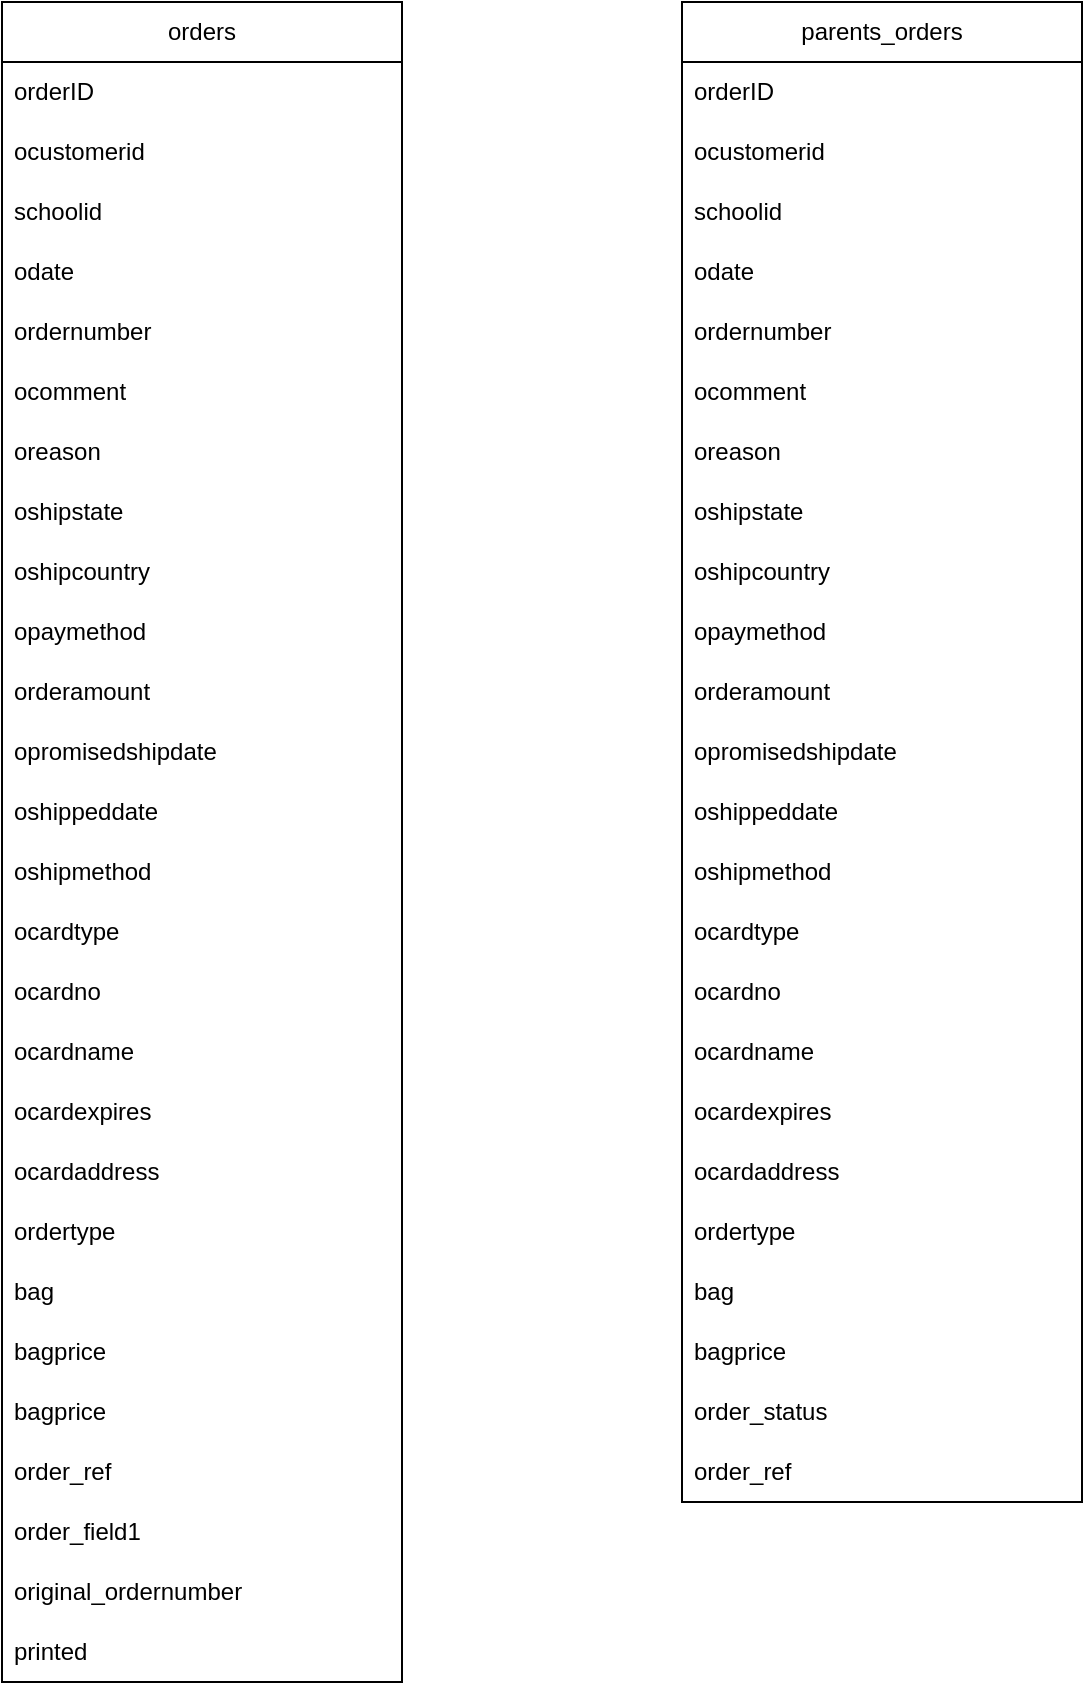 <mxfile version="24.7.7">
  <diagram id="C5RBs43oDa-KdzZeNtuy" name="Page-1">
    <mxGraphModel dx="912" dy="496" grid="1" gridSize="10" guides="1" tooltips="1" connect="1" arrows="1" fold="1" page="1" pageScale="1" pageWidth="827" pageHeight="1169" math="0" shadow="0">
      <root>
        <mxCell id="WIyWlLk6GJQsqaUBKTNV-0" />
        <mxCell id="WIyWlLk6GJQsqaUBKTNV-1" parent="WIyWlLk6GJQsqaUBKTNV-0" />
        <mxCell id="4tl9b7gG55WDIpNZKGJw-3" value="orders" style="swimlane;fontStyle=0;childLayout=stackLayout;horizontal=1;startSize=30;horizontalStack=0;resizeParent=1;resizeParentMax=0;resizeLast=0;collapsible=1;marginBottom=0;whiteSpace=wrap;html=1;" vertex="1" parent="WIyWlLk6GJQsqaUBKTNV-1">
          <mxGeometry x="10" y="40" width="200" height="840" as="geometry" />
        </mxCell>
        <mxCell id="4tl9b7gG55WDIpNZKGJw-4" value="orderID" style="text;strokeColor=none;fillColor=none;align=left;verticalAlign=middle;spacingLeft=4;spacingRight=4;overflow=hidden;points=[[0,0.5],[1,0.5]];portConstraint=eastwest;rotatable=0;whiteSpace=wrap;html=1;" vertex="1" parent="4tl9b7gG55WDIpNZKGJw-3">
          <mxGeometry y="30" width="200" height="30" as="geometry" />
        </mxCell>
        <mxCell id="4tl9b7gG55WDIpNZKGJw-5" value="ocustomerid" style="text;strokeColor=none;fillColor=none;align=left;verticalAlign=middle;spacingLeft=4;spacingRight=4;overflow=hidden;points=[[0,0.5],[1,0.5]];portConstraint=eastwest;rotatable=0;whiteSpace=wrap;html=1;" vertex="1" parent="4tl9b7gG55WDIpNZKGJw-3">
          <mxGeometry y="60" width="200" height="30" as="geometry" />
        </mxCell>
        <mxCell id="4tl9b7gG55WDIpNZKGJw-6" value="schoolid" style="text;strokeColor=none;fillColor=none;align=left;verticalAlign=middle;spacingLeft=4;spacingRight=4;overflow=hidden;points=[[0,0.5],[1,0.5]];portConstraint=eastwest;rotatable=0;whiteSpace=wrap;html=1;" vertex="1" parent="4tl9b7gG55WDIpNZKGJw-3">
          <mxGeometry y="90" width="200" height="30" as="geometry" />
        </mxCell>
        <mxCell id="4tl9b7gG55WDIpNZKGJw-7" value="odate" style="text;strokeColor=none;fillColor=none;align=left;verticalAlign=middle;spacingLeft=4;spacingRight=4;overflow=hidden;points=[[0,0.5],[1,0.5]];portConstraint=eastwest;rotatable=0;whiteSpace=wrap;html=1;" vertex="1" parent="4tl9b7gG55WDIpNZKGJw-3">
          <mxGeometry y="120" width="200" height="30" as="geometry" />
        </mxCell>
        <mxCell id="4tl9b7gG55WDIpNZKGJw-8" value="ordernumber" style="text;strokeColor=none;fillColor=none;align=left;verticalAlign=middle;spacingLeft=4;spacingRight=4;overflow=hidden;points=[[0,0.5],[1,0.5]];portConstraint=eastwest;rotatable=0;whiteSpace=wrap;html=1;" vertex="1" parent="4tl9b7gG55WDIpNZKGJw-3">
          <mxGeometry y="150" width="200" height="30" as="geometry" />
        </mxCell>
        <mxCell id="4tl9b7gG55WDIpNZKGJw-9" value="ocomment" style="text;strokeColor=none;fillColor=none;align=left;verticalAlign=middle;spacingLeft=4;spacingRight=4;overflow=hidden;points=[[0,0.5],[1,0.5]];portConstraint=eastwest;rotatable=0;whiteSpace=wrap;html=1;" vertex="1" parent="4tl9b7gG55WDIpNZKGJw-3">
          <mxGeometry y="180" width="200" height="30" as="geometry" />
        </mxCell>
        <mxCell id="4tl9b7gG55WDIpNZKGJw-10" value="oreason" style="text;strokeColor=none;fillColor=none;align=left;verticalAlign=middle;spacingLeft=4;spacingRight=4;overflow=hidden;points=[[0,0.5],[1,0.5]];portConstraint=eastwest;rotatable=0;whiteSpace=wrap;html=1;" vertex="1" parent="4tl9b7gG55WDIpNZKGJw-3">
          <mxGeometry y="210" width="200" height="30" as="geometry" />
        </mxCell>
        <mxCell id="4tl9b7gG55WDIpNZKGJw-11" value="oshipstate" style="text;strokeColor=none;fillColor=none;align=left;verticalAlign=middle;spacingLeft=4;spacingRight=4;overflow=hidden;points=[[0,0.5],[1,0.5]];portConstraint=eastwest;rotatable=0;whiteSpace=wrap;html=1;" vertex="1" parent="4tl9b7gG55WDIpNZKGJw-3">
          <mxGeometry y="240" width="200" height="30" as="geometry" />
        </mxCell>
        <mxCell id="4tl9b7gG55WDIpNZKGJw-12" value="oshipcountry" style="text;strokeColor=none;fillColor=none;align=left;verticalAlign=middle;spacingLeft=4;spacingRight=4;overflow=hidden;points=[[0,0.5],[1,0.5]];portConstraint=eastwest;rotatable=0;whiteSpace=wrap;html=1;" vertex="1" parent="4tl9b7gG55WDIpNZKGJw-3">
          <mxGeometry y="270" width="200" height="30" as="geometry" />
        </mxCell>
        <mxCell id="4tl9b7gG55WDIpNZKGJw-13" value="opaymethod" style="text;strokeColor=none;fillColor=none;align=left;verticalAlign=middle;spacingLeft=4;spacingRight=4;overflow=hidden;points=[[0,0.5],[1,0.5]];portConstraint=eastwest;rotatable=0;whiteSpace=wrap;html=1;" vertex="1" parent="4tl9b7gG55WDIpNZKGJw-3">
          <mxGeometry y="300" width="200" height="30" as="geometry" />
        </mxCell>
        <mxCell id="4tl9b7gG55WDIpNZKGJw-25" value="orderamount" style="text;strokeColor=none;fillColor=none;align=left;verticalAlign=middle;spacingLeft=4;spacingRight=4;overflow=hidden;points=[[0,0.5],[1,0.5]];portConstraint=eastwest;rotatable=0;whiteSpace=wrap;html=1;" vertex="1" parent="4tl9b7gG55WDIpNZKGJw-3">
          <mxGeometry y="330" width="200" height="30" as="geometry" />
        </mxCell>
        <mxCell id="4tl9b7gG55WDIpNZKGJw-26" value="opromisedshipdate" style="text;strokeColor=none;fillColor=none;align=left;verticalAlign=middle;spacingLeft=4;spacingRight=4;overflow=hidden;points=[[0,0.5],[1,0.5]];portConstraint=eastwest;rotatable=0;whiteSpace=wrap;html=1;" vertex="1" parent="4tl9b7gG55WDIpNZKGJw-3">
          <mxGeometry y="360" width="200" height="30" as="geometry" />
        </mxCell>
        <mxCell id="4tl9b7gG55WDIpNZKGJw-27" value="oshippeddate" style="text;strokeColor=none;fillColor=none;align=left;verticalAlign=middle;spacingLeft=4;spacingRight=4;overflow=hidden;points=[[0,0.5],[1,0.5]];portConstraint=eastwest;rotatable=0;whiteSpace=wrap;html=1;" vertex="1" parent="4tl9b7gG55WDIpNZKGJw-3">
          <mxGeometry y="390" width="200" height="30" as="geometry" />
        </mxCell>
        <mxCell id="4tl9b7gG55WDIpNZKGJw-70" value="oshipmethod" style="text;strokeColor=none;fillColor=none;align=left;verticalAlign=middle;spacingLeft=4;spacingRight=4;overflow=hidden;points=[[0,0.5],[1,0.5]];portConstraint=eastwest;rotatable=0;whiteSpace=wrap;html=1;" vertex="1" parent="4tl9b7gG55WDIpNZKGJw-3">
          <mxGeometry y="420" width="200" height="30" as="geometry" />
        </mxCell>
        <mxCell id="4tl9b7gG55WDIpNZKGJw-28" value="ocardtype" style="text;strokeColor=none;fillColor=none;align=left;verticalAlign=middle;spacingLeft=4;spacingRight=4;overflow=hidden;points=[[0,0.5],[1,0.5]];portConstraint=eastwest;rotatable=0;whiteSpace=wrap;html=1;" vertex="1" parent="4tl9b7gG55WDIpNZKGJw-3">
          <mxGeometry y="450" width="200" height="30" as="geometry" />
        </mxCell>
        <mxCell id="4tl9b7gG55WDIpNZKGJw-29" value="ocardno" style="text;strokeColor=none;fillColor=none;align=left;verticalAlign=middle;spacingLeft=4;spacingRight=4;overflow=hidden;points=[[0,0.5],[1,0.5]];portConstraint=eastwest;rotatable=0;whiteSpace=wrap;html=1;" vertex="1" parent="4tl9b7gG55WDIpNZKGJw-3">
          <mxGeometry y="480" width="200" height="30" as="geometry" />
        </mxCell>
        <mxCell id="4tl9b7gG55WDIpNZKGJw-30" value="ocardname" style="text;strokeColor=none;fillColor=none;align=left;verticalAlign=middle;spacingLeft=4;spacingRight=4;overflow=hidden;points=[[0,0.5],[1,0.5]];portConstraint=eastwest;rotatable=0;whiteSpace=wrap;html=1;" vertex="1" parent="4tl9b7gG55WDIpNZKGJw-3">
          <mxGeometry y="510" width="200" height="30" as="geometry" />
        </mxCell>
        <mxCell id="4tl9b7gG55WDIpNZKGJw-31" value="ocardexpires" style="text;strokeColor=none;fillColor=none;align=left;verticalAlign=middle;spacingLeft=4;spacingRight=4;overflow=hidden;points=[[0,0.5],[1,0.5]];portConstraint=eastwest;rotatable=0;whiteSpace=wrap;html=1;" vertex="1" parent="4tl9b7gG55WDIpNZKGJw-3">
          <mxGeometry y="540" width="200" height="30" as="geometry" />
        </mxCell>
        <mxCell id="4tl9b7gG55WDIpNZKGJw-32" value="ocardaddress" style="text;strokeColor=none;fillColor=none;align=left;verticalAlign=middle;spacingLeft=4;spacingRight=4;overflow=hidden;points=[[0,0.5],[1,0.5]];portConstraint=eastwest;rotatable=0;whiteSpace=wrap;html=1;" vertex="1" parent="4tl9b7gG55WDIpNZKGJw-3">
          <mxGeometry y="570" width="200" height="30" as="geometry" />
        </mxCell>
        <mxCell id="4tl9b7gG55WDIpNZKGJw-33" value="ordertype" style="text;strokeColor=none;fillColor=none;align=left;verticalAlign=middle;spacingLeft=4;spacingRight=4;overflow=hidden;points=[[0,0.5],[1,0.5]];portConstraint=eastwest;rotatable=0;whiteSpace=wrap;html=1;" vertex="1" parent="4tl9b7gG55WDIpNZKGJw-3">
          <mxGeometry y="600" width="200" height="30" as="geometry" />
        </mxCell>
        <mxCell id="4tl9b7gG55WDIpNZKGJw-34" value="bag" style="text;strokeColor=none;fillColor=none;align=left;verticalAlign=middle;spacingLeft=4;spacingRight=4;overflow=hidden;points=[[0,0.5],[1,0.5]];portConstraint=eastwest;rotatable=0;whiteSpace=wrap;html=1;" vertex="1" parent="4tl9b7gG55WDIpNZKGJw-3">
          <mxGeometry y="630" width="200" height="30" as="geometry" />
        </mxCell>
        <mxCell id="4tl9b7gG55WDIpNZKGJw-35" value="bagprice" style="text;strokeColor=none;fillColor=none;align=left;verticalAlign=middle;spacingLeft=4;spacingRight=4;overflow=hidden;points=[[0,0.5],[1,0.5]];portConstraint=eastwest;rotatable=0;whiteSpace=wrap;html=1;" vertex="1" parent="4tl9b7gG55WDIpNZKGJw-3">
          <mxGeometry y="660" width="200" height="30" as="geometry" />
        </mxCell>
        <mxCell id="4tl9b7gG55WDIpNZKGJw-36" value="bagprice" style="text;strokeColor=none;fillColor=none;align=left;verticalAlign=middle;spacingLeft=4;spacingRight=4;overflow=hidden;points=[[0,0.5],[1,0.5]];portConstraint=eastwest;rotatable=0;whiteSpace=wrap;html=1;" vertex="1" parent="4tl9b7gG55WDIpNZKGJw-3">
          <mxGeometry y="690" width="200" height="30" as="geometry" />
        </mxCell>
        <mxCell id="4tl9b7gG55WDIpNZKGJw-37" value="order_ref" style="text;strokeColor=none;fillColor=none;align=left;verticalAlign=middle;spacingLeft=4;spacingRight=4;overflow=hidden;points=[[0,0.5],[1,0.5]];portConstraint=eastwest;rotatable=0;whiteSpace=wrap;html=1;" vertex="1" parent="4tl9b7gG55WDIpNZKGJw-3">
          <mxGeometry y="720" width="200" height="30" as="geometry" />
        </mxCell>
        <mxCell id="4tl9b7gG55WDIpNZKGJw-38" value="order_field1" style="text;strokeColor=none;fillColor=none;align=left;verticalAlign=middle;spacingLeft=4;spacingRight=4;overflow=hidden;points=[[0,0.5],[1,0.5]];portConstraint=eastwest;rotatable=0;whiteSpace=wrap;html=1;" vertex="1" parent="4tl9b7gG55WDIpNZKGJw-3">
          <mxGeometry y="750" width="200" height="30" as="geometry" />
        </mxCell>
        <mxCell id="4tl9b7gG55WDIpNZKGJw-39" value="original_ordernumber" style="text;strokeColor=none;fillColor=none;align=left;verticalAlign=middle;spacingLeft=4;spacingRight=4;overflow=hidden;points=[[0,0.5],[1,0.5]];portConstraint=eastwest;rotatable=0;whiteSpace=wrap;html=1;" vertex="1" parent="4tl9b7gG55WDIpNZKGJw-3">
          <mxGeometry y="780" width="200" height="30" as="geometry" />
        </mxCell>
        <mxCell id="4tl9b7gG55WDIpNZKGJw-40" value="printed" style="text;strokeColor=none;fillColor=none;align=left;verticalAlign=middle;spacingLeft=4;spacingRight=4;overflow=hidden;points=[[0,0.5],[1,0.5]];portConstraint=eastwest;rotatable=0;whiteSpace=wrap;html=1;" vertex="1" parent="4tl9b7gG55WDIpNZKGJw-3">
          <mxGeometry y="810" width="200" height="30" as="geometry" />
        </mxCell>
        <mxCell id="4tl9b7gG55WDIpNZKGJw-41" value="parents_orders" style="swimlane;fontStyle=0;childLayout=stackLayout;horizontal=1;startSize=30;horizontalStack=0;resizeParent=1;resizeParentMax=0;resizeLast=0;collapsible=1;marginBottom=0;whiteSpace=wrap;html=1;" vertex="1" parent="WIyWlLk6GJQsqaUBKTNV-1">
          <mxGeometry x="350" y="40" width="200" height="750" as="geometry" />
        </mxCell>
        <mxCell id="4tl9b7gG55WDIpNZKGJw-42" value="orderID" style="text;strokeColor=none;fillColor=none;align=left;verticalAlign=middle;spacingLeft=4;spacingRight=4;overflow=hidden;points=[[0,0.5],[1,0.5]];portConstraint=eastwest;rotatable=0;whiteSpace=wrap;html=1;" vertex="1" parent="4tl9b7gG55WDIpNZKGJw-41">
          <mxGeometry y="30" width="200" height="30" as="geometry" />
        </mxCell>
        <mxCell id="4tl9b7gG55WDIpNZKGJw-43" value="ocustomerid" style="text;strokeColor=none;fillColor=none;align=left;verticalAlign=middle;spacingLeft=4;spacingRight=4;overflow=hidden;points=[[0,0.5],[1,0.5]];portConstraint=eastwest;rotatable=0;whiteSpace=wrap;html=1;" vertex="1" parent="4tl9b7gG55WDIpNZKGJw-41">
          <mxGeometry y="60" width="200" height="30" as="geometry" />
        </mxCell>
        <mxCell id="4tl9b7gG55WDIpNZKGJw-44" value="schoolid" style="text;strokeColor=none;fillColor=none;align=left;verticalAlign=middle;spacingLeft=4;spacingRight=4;overflow=hidden;points=[[0,0.5],[1,0.5]];portConstraint=eastwest;rotatable=0;whiteSpace=wrap;html=1;" vertex="1" parent="4tl9b7gG55WDIpNZKGJw-41">
          <mxGeometry y="90" width="200" height="30" as="geometry" />
        </mxCell>
        <mxCell id="4tl9b7gG55WDIpNZKGJw-45" value="odate" style="text;strokeColor=none;fillColor=none;align=left;verticalAlign=middle;spacingLeft=4;spacingRight=4;overflow=hidden;points=[[0,0.5],[1,0.5]];portConstraint=eastwest;rotatable=0;whiteSpace=wrap;html=1;" vertex="1" parent="4tl9b7gG55WDIpNZKGJw-41">
          <mxGeometry y="120" width="200" height="30" as="geometry" />
        </mxCell>
        <mxCell id="4tl9b7gG55WDIpNZKGJw-46" value="ordernumber" style="text;strokeColor=none;fillColor=none;align=left;verticalAlign=middle;spacingLeft=4;spacingRight=4;overflow=hidden;points=[[0,0.5],[1,0.5]];portConstraint=eastwest;rotatable=0;whiteSpace=wrap;html=1;" vertex="1" parent="4tl9b7gG55WDIpNZKGJw-41">
          <mxGeometry y="150" width="200" height="30" as="geometry" />
        </mxCell>
        <mxCell id="4tl9b7gG55WDIpNZKGJw-47" value="ocomment" style="text;strokeColor=none;fillColor=none;align=left;verticalAlign=middle;spacingLeft=4;spacingRight=4;overflow=hidden;points=[[0,0.5],[1,0.5]];portConstraint=eastwest;rotatable=0;whiteSpace=wrap;html=1;" vertex="1" parent="4tl9b7gG55WDIpNZKGJw-41">
          <mxGeometry y="180" width="200" height="30" as="geometry" />
        </mxCell>
        <mxCell id="4tl9b7gG55WDIpNZKGJw-48" value="oreason" style="text;strokeColor=none;fillColor=none;align=left;verticalAlign=middle;spacingLeft=4;spacingRight=4;overflow=hidden;points=[[0,0.5],[1,0.5]];portConstraint=eastwest;rotatable=0;whiteSpace=wrap;html=1;" vertex="1" parent="4tl9b7gG55WDIpNZKGJw-41">
          <mxGeometry y="210" width="200" height="30" as="geometry" />
        </mxCell>
        <mxCell id="4tl9b7gG55WDIpNZKGJw-49" value="oshipstate" style="text;strokeColor=none;fillColor=none;align=left;verticalAlign=middle;spacingLeft=4;spacingRight=4;overflow=hidden;points=[[0,0.5],[1,0.5]];portConstraint=eastwest;rotatable=0;whiteSpace=wrap;html=1;" vertex="1" parent="4tl9b7gG55WDIpNZKGJw-41">
          <mxGeometry y="240" width="200" height="30" as="geometry" />
        </mxCell>
        <mxCell id="4tl9b7gG55WDIpNZKGJw-50" value="oshipcountry" style="text;strokeColor=none;fillColor=none;align=left;verticalAlign=middle;spacingLeft=4;spacingRight=4;overflow=hidden;points=[[0,0.5],[1,0.5]];portConstraint=eastwest;rotatable=0;whiteSpace=wrap;html=1;" vertex="1" parent="4tl9b7gG55WDIpNZKGJw-41">
          <mxGeometry y="270" width="200" height="30" as="geometry" />
        </mxCell>
        <mxCell id="4tl9b7gG55WDIpNZKGJw-51" value="opaymethod" style="text;strokeColor=none;fillColor=none;align=left;verticalAlign=middle;spacingLeft=4;spacingRight=4;overflow=hidden;points=[[0,0.5],[1,0.5]];portConstraint=eastwest;rotatable=0;whiteSpace=wrap;html=1;" vertex="1" parent="4tl9b7gG55WDIpNZKGJw-41">
          <mxGeometry y="300" width="200" height="30" as="geometry" />
        </mxCell>
        <mxCell id="4tl9b7gG55WDIpNZKGJw-52" value="orderamount" style="text;strokeColor=none;fillColor=none;align=left;verticalAlign=middle;spacingLeft=4;spacingRight=4;overflow=hidden;points=[[0,0.5],[1,0.5]];portConstraint=eastwest;rotatable=0;whiteSpace=wrap;html=1;" vertex="1" parent="4tl9b7gG55WDIpNZKGJw-41">
          <mxGeometry y="330" width="200" height="30" as="geometry" />
        </mxCell>
        <mxCell id="4tl9b7gG55WDIpNZKGJw-53" value="opromisedshipdate" style="text;strokeColor=none;fillColor=none;align=left;verticalAlign=middle;spacingLeft=4;spacingRight=4;overflow=hidden;points=[[0,0.5],[1,0.5]];portConstraint=eastwest;rotatable=0;whiteSpace=wrap;html=1;" vertex="1" parent="4tl9b7gG55WDIpNZKGJw-41">
          <mxGeometry y="360" width="200" height="30" as="geometry" />
        </mxCell>
        <mxCell id="4tl9b7gG55WDIpNZKGJw-54" value="oshippeddate" style="text;strokeColor=none;fillColor=none;align=left;verticalAlign=middle;spacingLeft=4;spacingRight=4;overflow=hidden;points=[[0,0.5],[1,0.5]];portConstraint=eastwest;rotatable=0;whiteSpace=wrap;html=1;" vertex="1" parent="4tl9b7gG55WDIpNZKGJw-41">
          <mxGeometry y="390" width="200" height="30" as="geometry" />
        </mxCell>
        <mxCell id="4tl9b7gG55WDIpNZKGJw-69" value="oshipmethod" style="text;strokeColor=none;fillColor=none;align=left;verticalAlign=middle;spacingLeft=4;spacingRight=4;overflow=hidden;points=[[0,0.5],[1,0.5]];portConstraint=eastwest;rotatable=0;whiteSpace=wrap;html=1;" vertex="1" parent="4tl9b7gG55WDIpNZKGJw-41">
          <mxGeometry y="420" width="200" height="30" as="geometry" />
        </mxCell>
        <mxCell id="4tl9b7gG55WDIpNZKGJw-55" value="ocardtype" style="text;strokeColor=none;fillColor=none;align=left;verticalAlign=middle;spacingLeft=4;spacingRight=4;overflow=hidden;points=[[0,0.5],[1,0.5]];portConstraint=eastwest;rotatable=0;whiteSpace=wrap;html=1;" vertex="1" parent="4tl9b7gG55WDIpNZKGJw-41">
          <mxGeometry y="450" width="200" height="30" as="geometry" />
        </mxCell>
        <mxCell id="4tl9b7gG55WDIpNZKGJw-56" value="ocardno" style="text;strokeColor=none;fillColor=none;align=left;verticalAlign=middle;spacingLeft=4;spacingRight=4;overflow=hidden;points=[[0,0.5],[1,0.5]];portConstraint=eastwest;rotatable=0;whiteSpace=wrap;html=1;" vertex="1" parent="4tl9b7gG55WDIpNZKGJw-41">
          <mxGeometry y="480" width="200" height="30" as="geometry" />
        </mxCell>
        <mxCell id="4tl9b7gG55WDIpNZKGJw-57" value="ocardname" style="text;strokeColor=none;fillColor=none;align=left;verticalAlign=middle;spacingLeft=4;spacingRight=4;overflow=hidden;points=[[0,0.5],[1,0.5]];portConstraint=eastwest;rotatable=0;whiteSpace=wrap;html=1;" vertex="1" parent="4tl9b7gG55WDIpNZKGJw-41">
          <mxGeometry y="510" width="200" height="30" as="geometry" />
        </mxCell>
        <mxCell id="4tl9b7gG55WDIpNZKGJw-58" value="ocardexpires" style="text;strokeColor=none;fillColor=none;align=left;verticalAlign=middle;spacingLeft=4;spacingRight=4;overflow=hidden;points=[[0,0.5],[1,0.5]];portConstraint=eastwest;rotatable=0;whiteSpace=wrap;html=1;" vertex="1" parent="4tl9b7gG55WDIpNZKGJw-41">
          <mxGeometry y="540" width="200" height="30" as="geometry" />
        </mxCell>
        <mxCell id="4tl9b7gG55WDIpNZKGJw-59" value="ocardaddress" style="text;strokeColor=none;fillColor=none;align=left;verticalAlign=middle;spacingLeft=4;spacingRight=4;overflow=hidden;points=[[0,0.5],[1,0.5]];portConstraint=eastwest;rotatable=0;whiteSpace=wrap;html=1;" vertex="1" parent="4tl9b7gG55WDIpNZKGJw-41">
          <mxGeometry y="570" width="200" height="30" as="geometry" />
        </mxCell>
        <mxCell id="4tl9b7gG55WDIpNZKGJw-60" value="ordertype" style="text;strokeColor=none;fillColor=none;align=left;verticalAlign=middle;spacingLeft=4;spacingRight=4;overflow=hidden;points=[[0,0.5],[1,0.5]];portConstraint=eastwest;rotatable=0;whiteSpace=wrap;html=1;" vertex="1" parent="4tl9b7gG55WDIpNZKGJw-41">
          <mxGeometry y="600" width="200" height="30" as="geometry" />
        </mxCell>
        <mxCell id="4tl9b7gG55WDIpNZKGJw-61" value="bag" style="text;strokeColor=none;fillColor=none;align=left;verticalAlign=middle;spacingLeft=4;spacingRight=4;overflow=hidden;points=[[0,0.5],[1,0.5]];portConstraint=eastwest;rotatable=0;whiteSpace=wrap;html=1;" vertex="1" parent="4tl9b7gG55WDIpNZKGJw-41">
          <mxGeometry y="630" width="200" height="30" as="geometry" />
        </mxCell>
        <mxCell id="4tl9b7gG55WDIpNZKGJw-62" value="bagprice" style="text;strokeColor=none;fillColor=none;align=left;verticalAlign=middle;spacingLeft=4;spacingRight=4;overflow=hidden;points=[[0,0.5],[1,0.5]];portConstraint=eastwest;rotatable=0;whiteSpace=wrap;html=1;" vertex="1" parent="4tl9b7gG55WDIpNZKGJw-41">
          <mxGeometry y="660" width="200" height="30" as="geometry" />
        </mxCell>
        <mxCell id="4tl9b7gG55WDIpNZKGJw-64" value="order_status" style="text;strokeColor=none;fillColor=none;align=left;verticalAlign=middle;spacingLeft=4;spacingRight=4;overflow=hidden;points=[[0,0.5],[1,0.5]];portConstraint=eastwest;rotatable=0;whiteSpace=wrap;html=1;" vertex="1" parent="4tl9b7gG55WDIpNZKGJw-41">
          <mxGeometry y="690" width="200" height="30" as="geometry" />
        </mxCell>
        <mxCell id="4tl9b7gG55WDIpNZKGJw-65" value="order_ref" style="text;strokeColor=none;fillColor=none;align=left;verticalAlign=middle;spacingLeft=4;spacingRight=4;overflow=hidden;points=[[0,0.5],[1,0.5]];portConstraint=eastwest;rotatable=0;whiteSpace=wrap;html=1;" vertex="1" parent="4tl9b7gG55WDIpNZKGJw-41">
          <mxGeometry y="720" width="200" height="30" as="geometry" />
        </mxCell>
      </root>
    </mxGraphModel>
  </diagram>
</mxfile>
